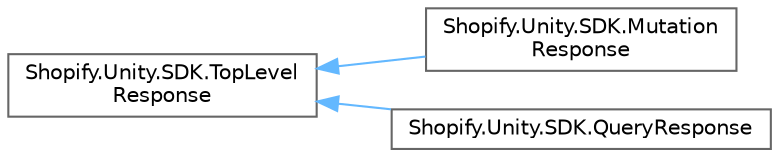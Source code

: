 digraph "Graphical Class Hierarchy"
{
 // LATEX_PDF_SIZE
  bgcolor="transparent";
  edge [fontname=Helvetica,fontsize=10,labelfontname=Helvetica,labelfontsize=10];
  node [fontname=Helvetica,fontsize=10,shape=box,height=0.2,width=0.4];
  rankdir="LR";
  Node0 [id="Node000000",label="Shopify.Unity.SDK.TopLevel\lResponse",height=0.2,width=0.4,color="grey40", fillcolor="white", style="filled",URL="$class_shopify_1_1_unity_1_1_s_d_k_1_1_top_level_response.html",tooltip="Base class for QueryResponse and MutationResponse , which are top-level responses for all GraphQL que..."];
  Node0 -> Node1 [id="edge516_Node000000_Node000001",dir="back",color="steelblue1",style="solid",tooltip=" "];
  Node1 [id="Node000001",label="Shopify.Unity.SDK.Mutation\lResponse",height=0.2,width=0.4,color="grey40", fillcolor="white", style="filled",URL="$class_shopify_1_1_unity_1_1_s_d_k_1_1_mutation_response.html",tooltip="Top-level response for all GraphQL mutation queries."];
  Node0 -> Node2 [id="edge517_Node000000_Node000002",dir="back",color="steelblue1",style="solid",tooltip=" "];
  Node2 [id="Node000002",label="Shopify.Unity.SDK.QueryResponse",height=0.2,width=0.4,color="grey40", fillcolor="white", style="filled",URL="$class_shopify_1_1_unity_1_1_s_d_k_1_1_query_response.html",tooltip="Top level response for all GraphQL queries."];
}
